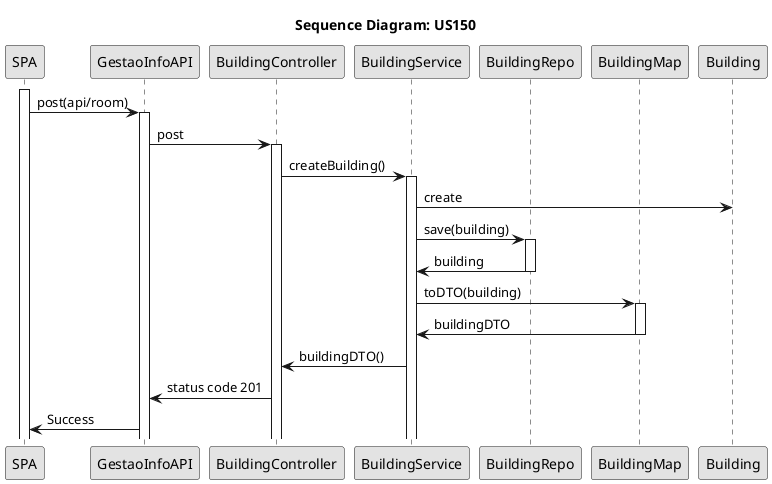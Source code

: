@startuml

skinparam Monochrome true
skinparam PackageStyle rectangle
skinparam Shadowing false

title Sequence Diagram: US150

participant "SPA" as SPA
participant "GestaoInfoAPI" as API
participant "BuildingController" as Controller
participant "BuildingService" as Service
participant "BuildingRepo" as Repo
participant "BuildingMap" as Map
participant "Building" as Building




activate SPA
SPA -> API: post(api/room)
activate API
API -> Controller: post
activate Controller
Controller -> Service: createBuilding()
activate Service
Service -> Building: create

Service -> Repo: save(building)
activate Repo
Repo -> Service: building
deactivate Repo


Service -> Map: toDTO(building)
activate Map
Map -> Service: buildingDTO
deactivate


Service -> Controller: buildingDTO()
Controller -> API: status code 201
API -> SPA: Success


@enduml